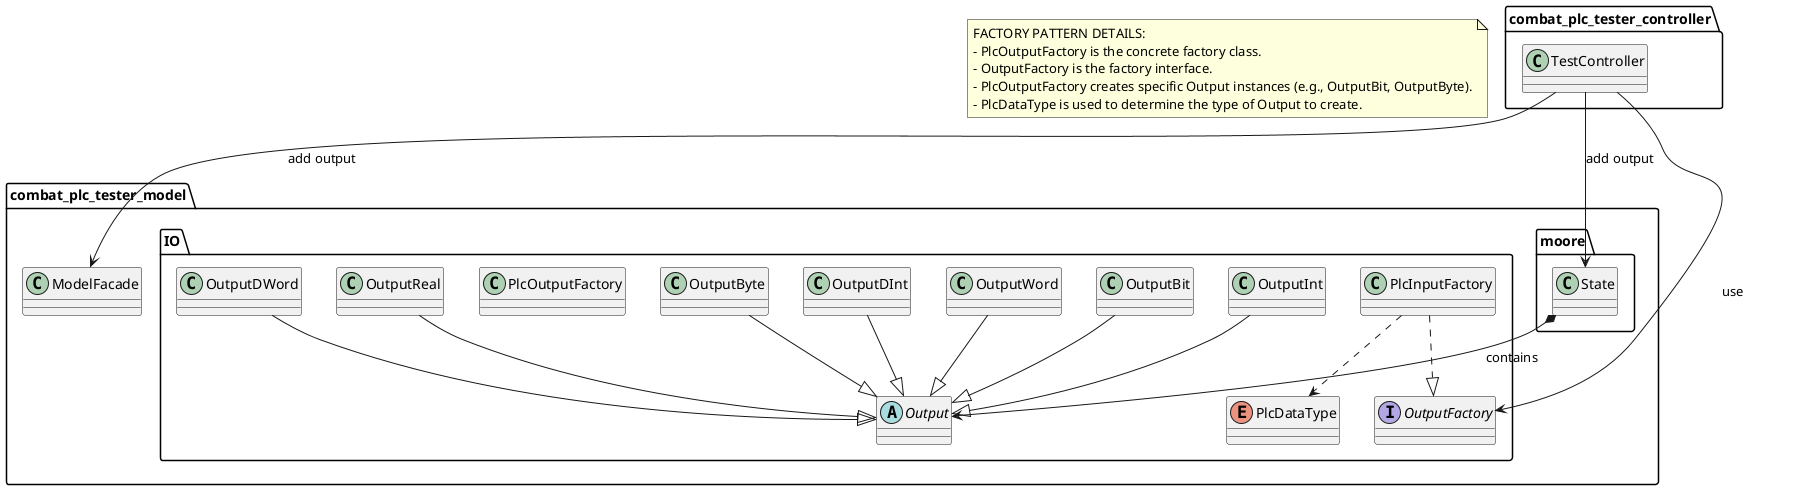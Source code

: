 @startuml
class combat_plc_tester_controller.TestController
class combat_plc_tester_model.ModelFacade
class combat_plc_tester_model.moore.State
abstract combat_plc_tester_model.IO.Output
class combat_plc_tester_model.IO.OutputByte
class combat_plc_tester_model.IO.OutputDInt
class combat_plc_tester_model.IO.OutputDWord
class combat_plc_tester_model.IO.OutputInt
class combat_plc_tester_model.IO.OutputReal
@startuml
class combat_plc_tester_controller.TestController
class combat_plc_tester_model.ModelFacade
class combat_plc_tester_model.moore.State
abstract combat_plc_tester_model.IO.Output
class combat_plc_tester_model.IO.OutputByte
class combat_plc_tester_model.IO.OutputDInt
class combat_plc_tester_model.IO.OutputDWord
class combat_plc_tester_model.IO.OutputInt
class combat_plc_tester_model.IO.OutputReal
class combat_plc_tester_model.IO.OutputWord
class combat_plc_tester_model.IO.PlcOutputFactory
enum combat_plc_tester_model.IO.PlcDataType
interface combat_plc_tester_model.IO.OutputFactory
note as N1
  FACTORY PATTERN DETAILS:
  - PlcOutputFactory is the concrete factory class.
  - OutputFactory is the factory interface.
  - PlcOutputFactory creates specific Output instances (e.g., OutputBit, OutputByte).
  - PlcDataType is used to determine the type of Output to create.
end note
combat_plc_tester_model.moore.State *--> combat_plc_tester_model.IO.Output : contains
combat_plc_tester_model.IO.OutputBit --|> combat_plc_tester_model.IO.Output
combat_plc_tester_model.IO.OutputByte --|> combat_plc_tester_model.IO.Output
combat_plc_tester_model.IO.OutputDInt --|> combat_plc_tester_model.IO.Output
combat_plc_tester_model.IO.OutputDWord --|> combat_plc_tester_model.IO.Output
combat_plc_tester_model.IO.OutputInt --|> combat_plc_tester_model.IO.Output
combat_plc_tester_model.IO.OutputReal --|> combat_plc_tester_model.IO.Output
combat_plc_tester_model.IO.OutputWord --|> combat_plc_tester_model.IO.Output
combat_plc_tester_model.IO.PlcInputFactory ..> combat_plc_tester_model.IO.PlcDataType
combat_plc_tester_model.IO.PlcInputFactory ..|> combat_plc_tester_model.IO.OutputFactory
combat_plc_tester_controller.TestController --> combat_plc_tester_model.IO.OutputFactory : use
combat_plc_tester_controller.TestController --> combat_plc_tester_model.ModelFacade : add output
combat_plc_tester_controller.TestController --> combat_plc_tester_model.moore.State: add output
@enduml